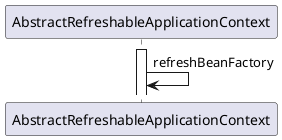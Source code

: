 @startuml
activate AbstractRefreshableApplicationContext
AbstractRefreshableApplicationContext -> AbstractRefreshableApplicationContext : refreshBeanFactory









@enduml
